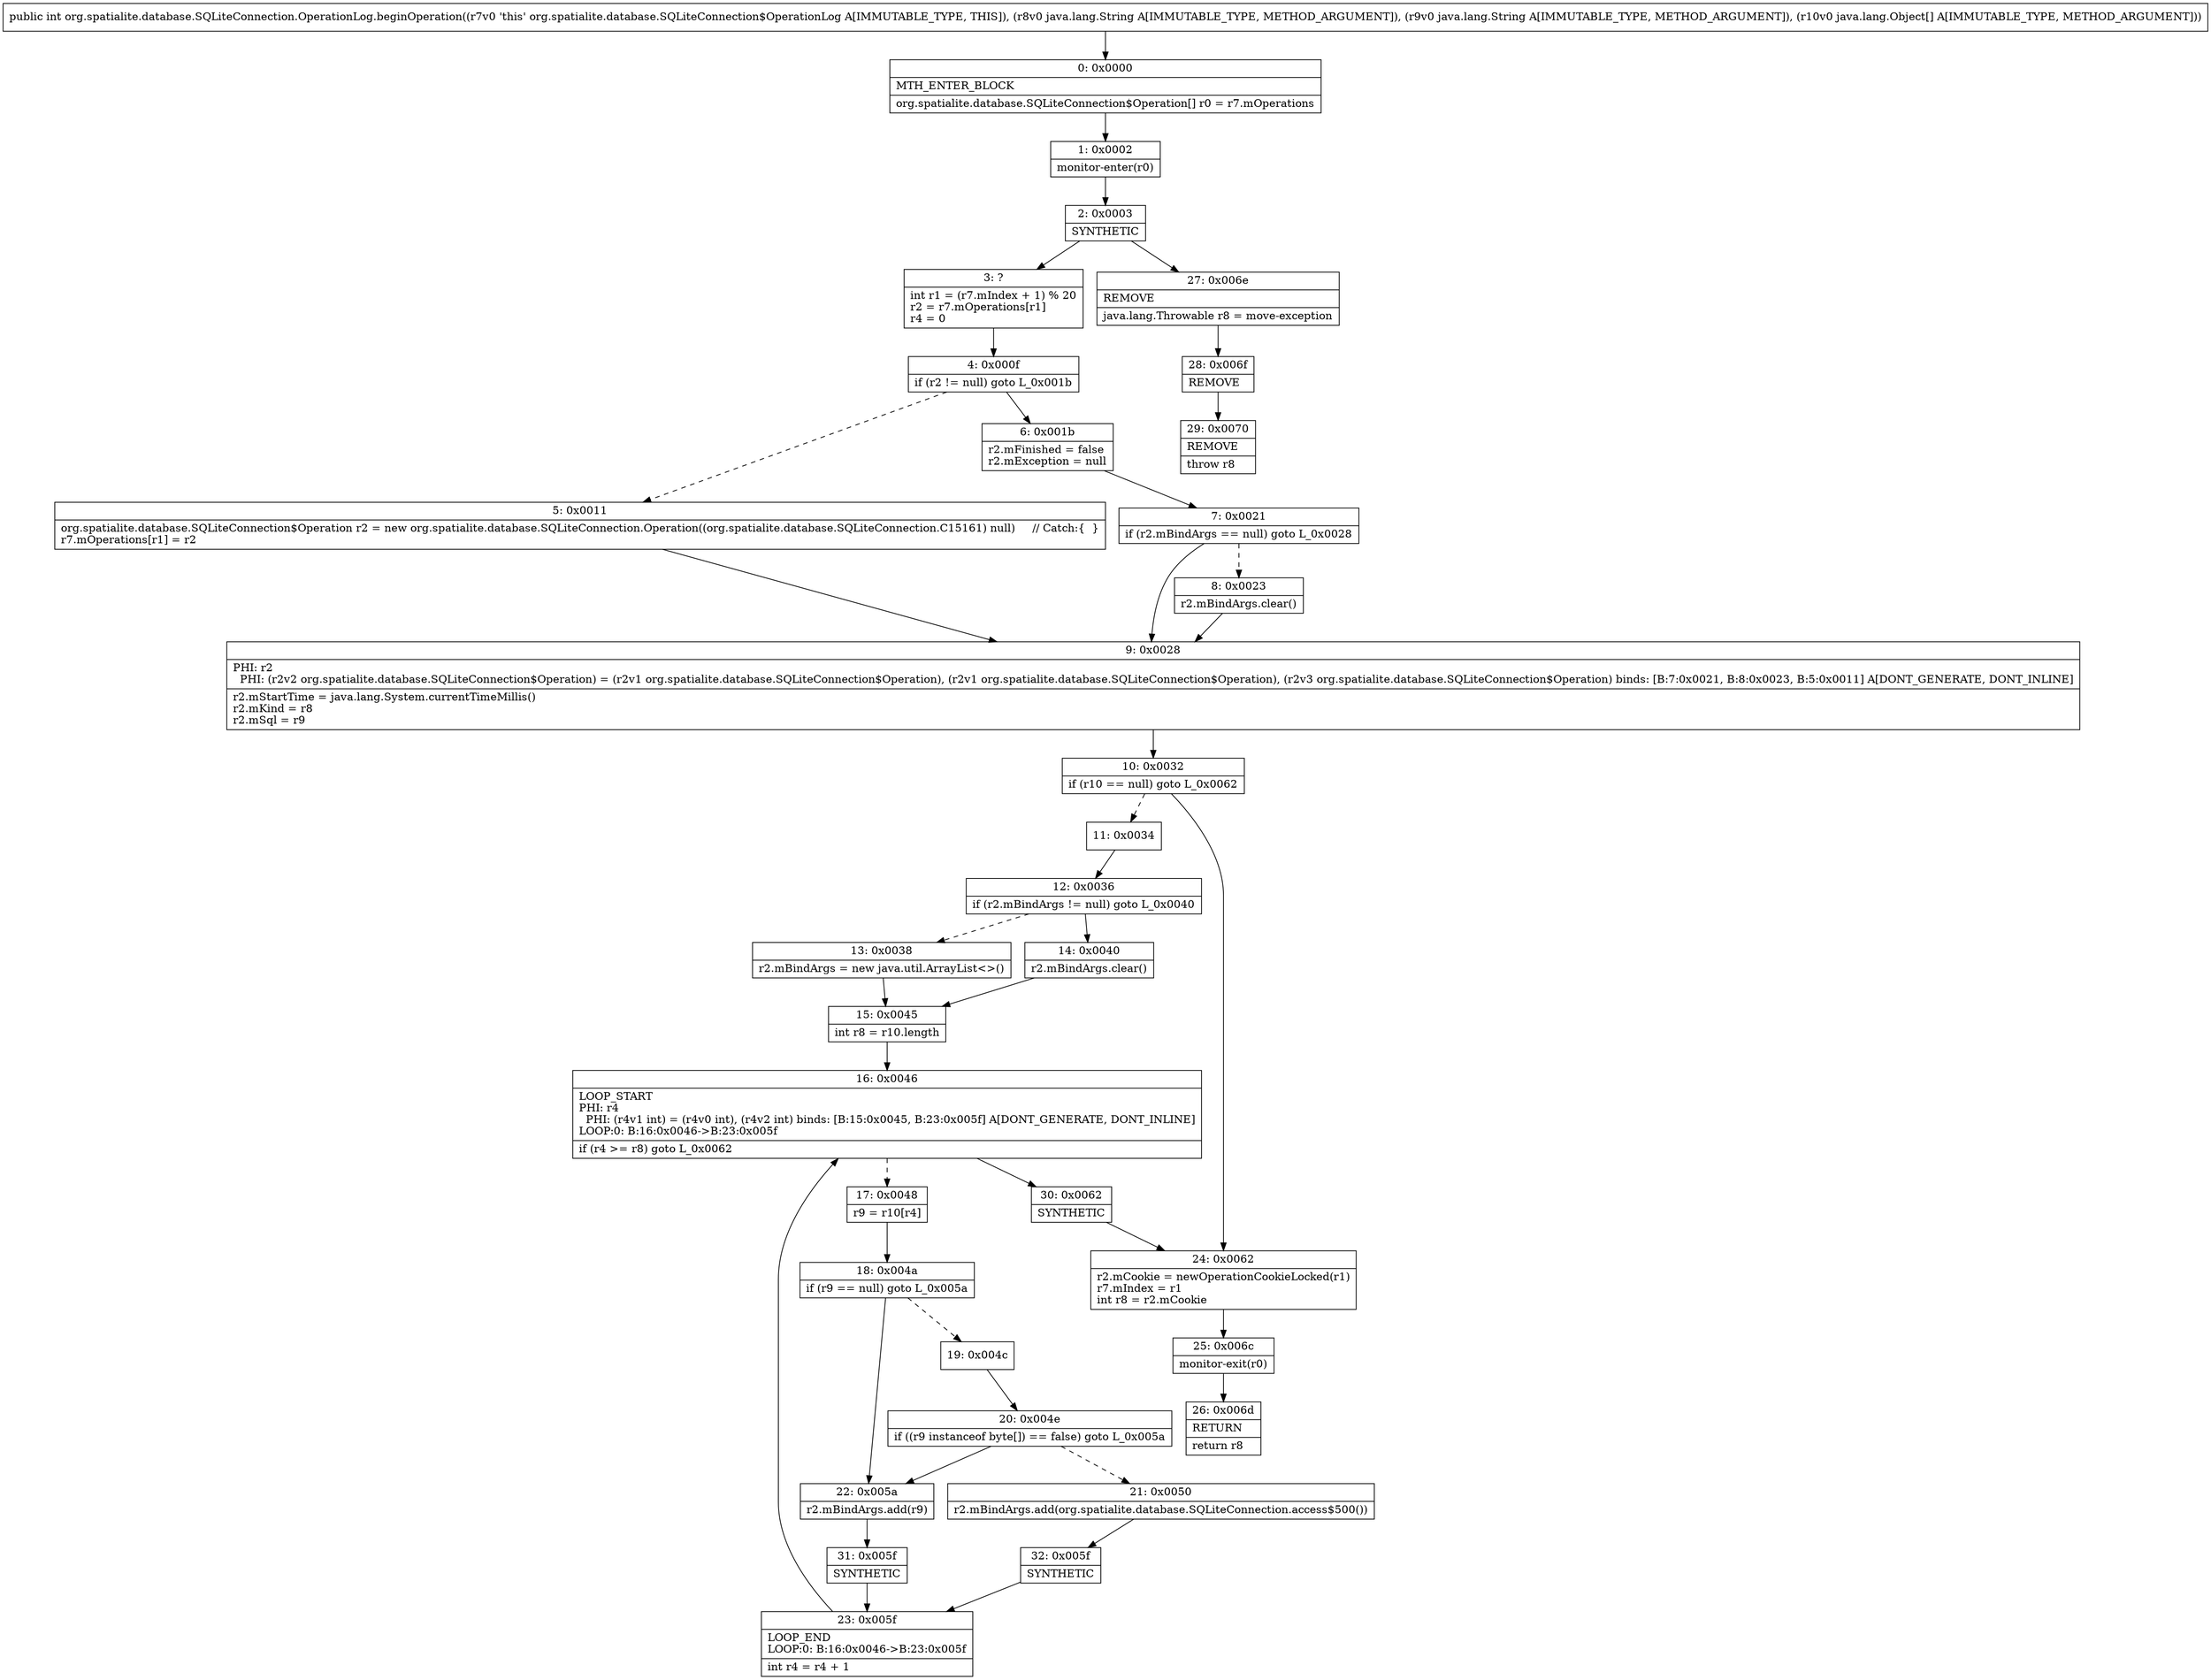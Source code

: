 digraph "CFG fororg.spatialite.database.SQLiteConnection.OperationLog.beginOperation(Ljava\/lang\/String;Ljava\/lang\/String;[Ljava\/lang\/Object;)I" {
Node_0 [shape=record,label="{0\:\ 0x0000|MTH_ENTER_BLOCK\l|org.spatialite.database.SQLiteConnection$Operation[] r0 = r7.mOperations\l}"];
Node_1 [shape=record,label="{1\:\ 0x0002|monitor\-enter(r0)\l}"];
Node_2 [shape=record,label="{2\:\ 0x0003|SYNTHETIC\l}"];
Node_3 [shape=record,label="{3\:\ ?|int r1 = (r7.mIndex + 1) % 20\lr2 = r7.mOperations[r1]\lr4 = 0\l}"];
Node_4 [shape=record,label="{4\:\ 0x000f|if (r2 != null) goto L_0x001b\l}"];
Node_5 [shape=record,label="{5\:\ 0x0011|org.spatialite.database.SQLiteConnection$Operation r2 = new org.spatialite.database.SQLiteConnection.Operation((org.spatialite.database.SQLiteConnection.C15161) null)     \/\/ Catch:\{  \}\lr7.mOperations[r1] = r2\l}"];
Node_6 [shape=record,label="{6\:\ 0x001b|r2.mFinished = false\lr2.mException = null\l}"];
Node_7 [shape=record,label="{7\:\ 0x0021|if (r2.mBindArgs == null) goto L_0x0028\l}"];
Node_8 [shape=record,label="{8\:\ 0x0023|r2.mBindArgs.clear()\l}"];
Node_9 [shape=record,label="{9\:\ 0x0028|PHI: r2 \l  PHI: (r2v2 org.spatialite.database.SQLiteConnection$Operation) = (r2v1 org.spatialite.database.SQLiteConnection$Operation), (r2v1 org.spatialite.database.SQLiteConnection$Operation), (r2v3 org.spatialite.database.SQLiteConnection$Operation) binds: [B:7:0x0021, B:8:0x0023, B:5:0x0011] A[DONT_GENERATE, DONT_INLINE]\l|r2.mStartTime = java.lang.System.currentTimeMillis()\lr2.mKind = r8\lr2.mSql = r9\l}"];
Node_10 [shape=record,label="{10\:\ 0x0032|if (r10 == null) goto L_0x0062\l}"];
Node_11 [shape=record,label="{11\:\ 0x0034}"];
Node_12 [shape=record,label="{12\:\ 0x0036|if (r2.mBindArgs != null) goto L_0x0040\l}"];
Node_13 [shape=record,label="{13\:\ 0x0038|r2.mBindArgs = new java.util.ArrayList\<\>()\l}"];
Node_14 [shape=record,label="{14\:\ 0x0040|r2.mBindArgs.clear()\l}"];
Node_15 [shape=record,label="{15\:\ 0x0045|int r8 = r10.length\l}"];
Node_16 [shape=record,label="{16\:\ 0x0046|LOOP_START\lPHI: r4 \l  PHI: (r4v1 int) = (r4v0 int), (r4v2 int) binds: [B:15:0x0045, B:23:0x005f] A[DONT_GENERATE, DONT_INLINE]\lLOOP:0: B:16:0x0046\-\>B:23:0x005f\l|if (r4 \>= r8) goto L_0x0062\l}"];
Node_17 [shape=record,label="{17\:\ 0x0048|r9 = r10[r4]\l}"];
Node_18 [shape=record,label="{18\:\ 0x004a|if (r9 == null) goto L_0x005a\l}"];
Node_19 [shape=record,label="{19\:\ 0x004c}"];
Node_20 [shape=record,label="{20\:\ 0x004e|if ((r9 instanceof byte[]) == false) goto L_0x005a\l}"];
Node_21 [shape=record,label="{21\:\ 0x0050|r2.mBindArgs.add(org.spatialite.database.SQLiteConnection.access$500())\l}"];
Node_22 [shape=record,label="{22\:\ 0x005a|r2.mBindArgs.add(r9)\l}"];
Node_23 [shape=record,label="{23\:\ 0x005f|LOOP_END\lLOOP:0: B:16:0x0046\-\>B:23:0x005f\l|int r4 = r4 + 1\l}"];
Node_24 [shape=record,label="{24\:\ 0x0062|r2.mCookie = newOperationCookieLocked(r1)\lr7.mIndex = r1\lint r8 = r2.mCookie\l}"];
Node_25 [shape=record,label="{25\:\ 0x006c|monitor\-exit(r0)\l}"];
Node_26 [shape=record,label="{26\:\ 0x006d|RETURN\l|return r8\l}"];
Node_27 [shape=record,label="{27\:\ 0x006e|REMOVE\l|java.lang.Throwable r8 = move\-exception\l}"];
Node_28 [shape=record,label="{28\:\ 0x006f|REMOVE\l}"];
Node_29 [shape=record,label="{29\:\ 0x0070|REMOVE\l|throw r8\l}"];
Node_30 [shape=record,label="{30\:\ 0x0062|SYNTHETIC\l}"];
Node_31 [shape=record,label="{31\:\ 0x005f|SYNTHETIC\l}"];
Node_32 [shape=record,label="{32\:\ 0x005f|SYNTHETIC\l}"];
MethodNode[shape=record,label="{public int org.spatialite.database.SQLiteConnection.OperationLog.beginOperation((r7v0 'this' org.spatialite.database.SQLiteConnection$OperationLog A[IMMUTABLE_TYPE, THIS]), (r8v0 java.lang.String A[IMMUTABLE_TYPE, METHOD_ARGUMENT]), (r9v0 java.lang.String A[IMMUTABLE_TYPE, METHOD_ARGUMENT]), (r10v0 java.lang.Object[] A[IMMUTABLE_TYPE, METHOD_ARGUMENT])) }"];
MethodNode -> Node_0;
Node_0 -> Node_1;
Node_1 -> Node_2;
Node_2 -> Node_3;
Node_2 -> Node_27;
Node_3 -> Node_4;
Node_4 -> Node_5[style=dashed];
Node_4 -> Node_6;
Node_5 -> Node_9;
Node_6 -> Node_7;
Node_7 -> Node_8[style=dashed];
Node_7 -> Node_9;
Node_8 -> Node_9;
Node_9 -> Node_10;
Node_10 -> Node_11[style=dashed];
Node_10 -> Node_24;
Node_11 -> Node_12;
Node_12 -> Node_13[style=dashed];
Node_12 -> Node_14;
Node_13 -> Node_15;
Node_14 -> Node_15;
Node_15 -> Node_16;
Node_16 -> Node_17[style=dashed];
Node_16 -> Node_30;
Node_17 -> Node_18;
Node_18 -> Node_19[style=dashed];
Node_18 -> Node_22;
Node_19 -> Node_20;
Node_20 -> Node_21[style=dashed];
Node_20 -> Node_22;
Node_21 -> Node_32;
Node_22 -> Node_31;
Node_23 -> Node_16;
Node_24 -> Node_25;
Node_25 -> Node_26;
Node_27 -> Node_28;
Node_28 -> Node_29;
Node_30 -> Node_24;
Node_31 -> Node_23;
Node_32 -> Node_23;
}

